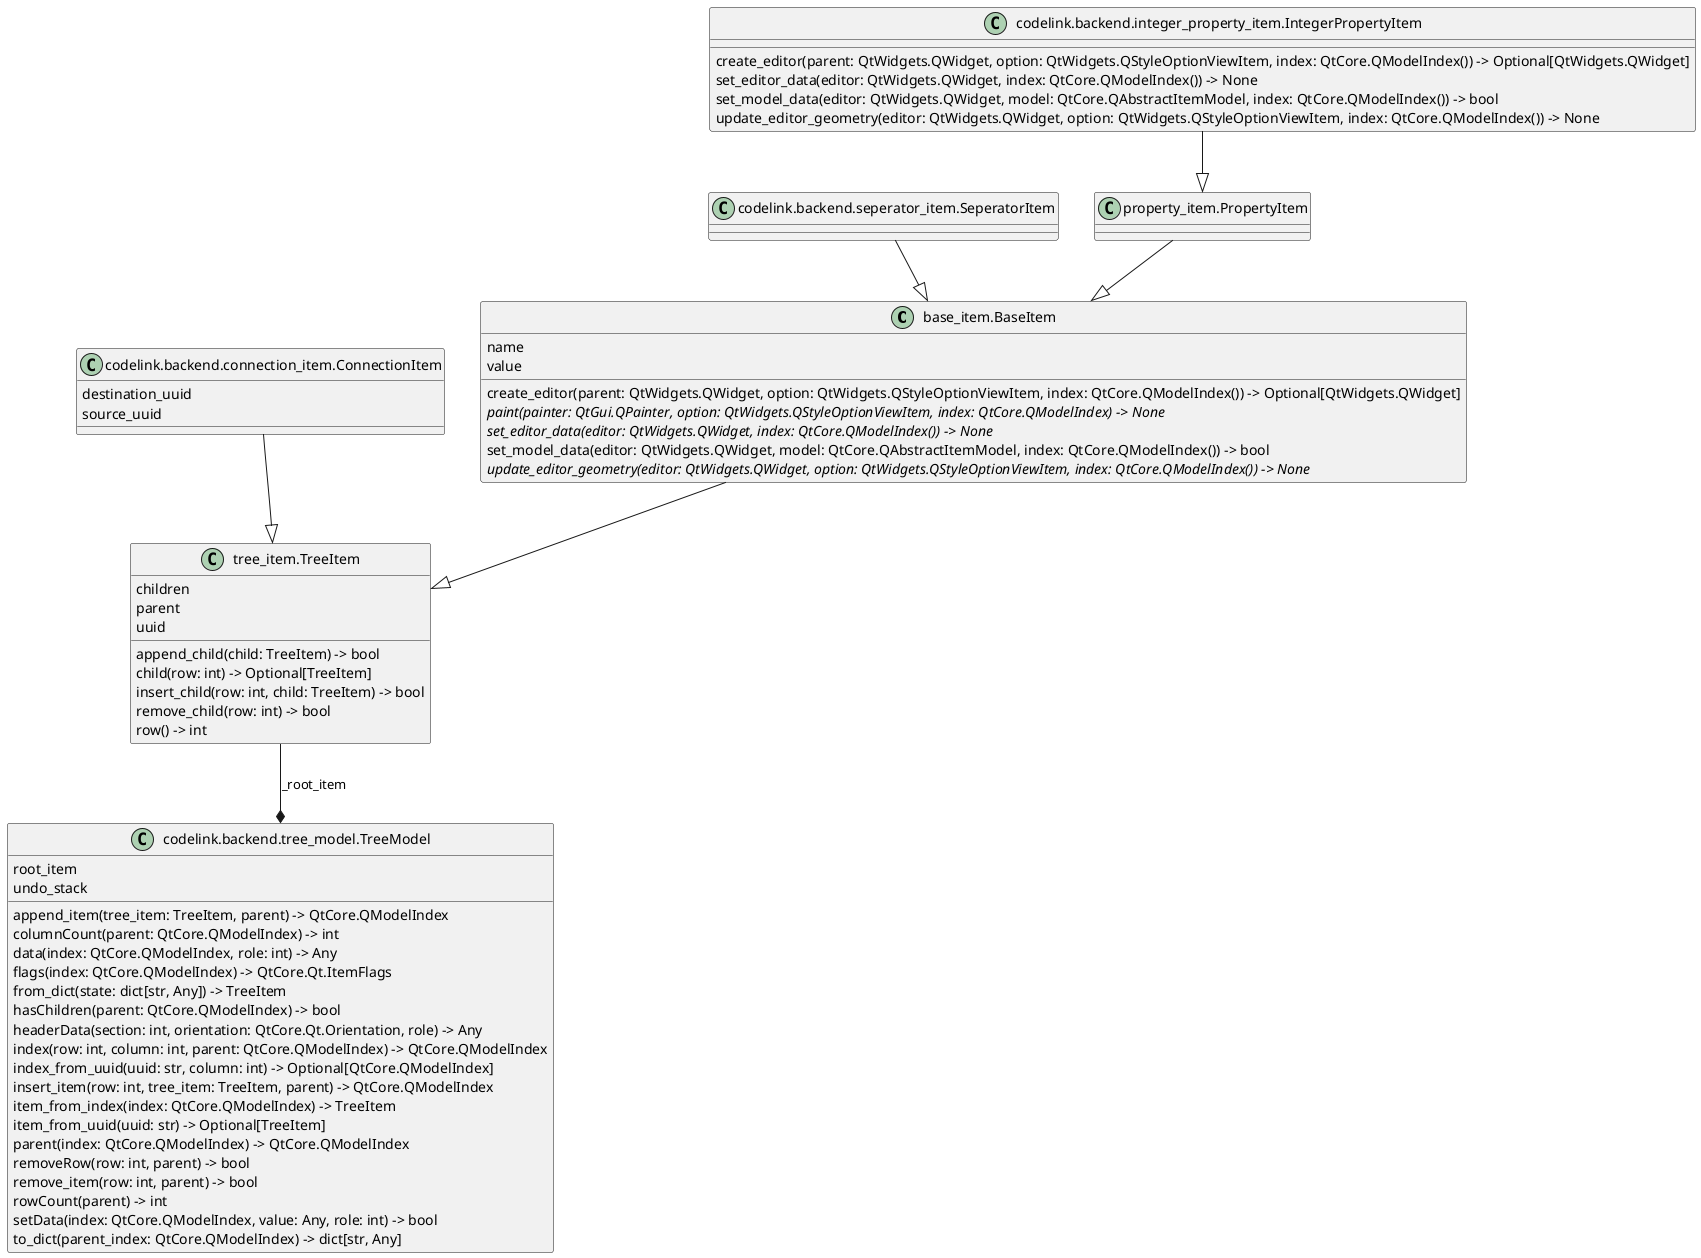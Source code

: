@startuml classes
set namespaceSeparator none
class "base_item.BaseItem" as base_item.BaseItem {
  name
  value
  create_editor(parent: QtWidgets.QWidget, option: QtWidgets.QStyleOptionViewItem, index: QtCore.QModelIndex()) -> Optional[QtWidgets.QWidget]
  {abstract}paint(painter: QtGui.QPainter, option: QtWidgets.QStyleOptionViewItem, index: QtCore.QModelIndex) -> None
  {abstract}set_editor_data(editor: QtWidgets.QWidget, index: QtCore.QModelIndex()) -> None
  set_model_data(editor: QtWidgets.QWidget, model: QtCore.QAbstractItemModel, index: QtCore.QModelIndex()) -> bool
  {abstract}update_editor_geometry(editor: QtWidgets.QWidget, option: QtWidgets.QStyleOptionViewItem, index: QtCore.QModelIndex()) -> None
}
class "codelink.backend.connection_item.ConnectionItem" as codelink.backend.connection_item.ConnectionItem {
  destination_uuid
  source_uuid
}
class "codelink.backend.integer_property_item.IntegerPropertyItem" as codelink.backend.integer_property_item.IntegerPropertyItem {
  create_editor(parent: QtWidgets.QWidget, option: QtWidgets.QStyleOptionViewItem, index: QtCore.QModelIndex()) -> Optional[QtWidgets.QWidget]
  set_editor_data(editor: QtWidgets.QWidget, index: QtCore.QModelIndex()) -> None
  set_model_data(editor: QtWidgets.QWidget, model: QtCore.QAbstractItemModel, index: QtCore.QModelIndex()) -> bool
  update_editor_geometry(editor: QtWidgets.QWidget, option: QtWidgets.QStyleOptionViewItem, index: QtCore.QModelIndex()) -> None
}
class "codelink.backend.seperator_item.SeperatorItem" as codelink.backend.seperator_item.SeperatorItem {
}
class "codelink.backend.tree_model.TreeModel" as codelink.backend.tree_model.TreeModel {
  root_item
  undo_stack
  append_item(tree_item: TreeItem, parent) -> QtCore.QModelIndex
  columnCount(parent: QtCore.QModelIndex) -> int
  data(index: QtCore.QModelIndex, role: int) -> Any
  flags(index: QtCore.QModelIndex) -> QtCore.Qt.ItemFlags
  from_dict(state: dict[str, Any]) -> TreeItem
  hasChildren(parent: QtCore.QModelIndex) -> bool
  headerData(section: int, orientation: QtCore.Qt.Orientation, role) -> Any
  index(row: int, column: int, parent: QtCore.QModelIndex) -> QtCore.QModelIndex
  index_from_uuid(uuid: str, column: int) -> Optional[QtCore.QModelIndex]
  insert_item(row: int, tree_item: TreeItem, parent) -> QtCore.QModelIndex
  item_from_index(index: QtCore.QModelIndex) -> TreeItem
  item_from_uuid(uuid: str) -> Optional[TreeItem]
  parent(index: QtCore.QModelIndex) -> QtCore.QModelIndex
  removeRow(row: int, parent) -> bool
  remove_item(row: int, parent) -> bool
  rowCount(parent) -> int
  setData(index: QtCore.QModelIndex, value: Any, role: int) -> bool
  to_dict(parent_index: QtCore.QModelIndex) -> dict[str, Any]
}
class "property_item.PropertyItem" as property_item.PropertyItem {
}
class "tree_item.TreeItem" as tree_item.TreeItem {
  children
  parent
  uuid
  append_child(child: TreeItem) -> bool
  child(row: int) -> Optional[TreeItem]
  insert_child(row: int, child: TreeItem) -> bool
  remove_child(row: int) -> bool
  row() -> int
}
base_item.BaseItem --|> tree_item.TreeItem
codelink.backend.connection_item.ConnectionItem --|> tree_item.TreeItem
codelink.backend.integer_property_item.IntegerPropertyItem --|> property_item.PropertyItem
codelink.backend.seperator_item.SeperatorItem --|> base_item.BaseItem
property_item.PropertyItem --|> base_item.BaseItem
tree_item.TreeItem --* codelink.backend.tree_model.TreeModel : _root_item
@enduml

